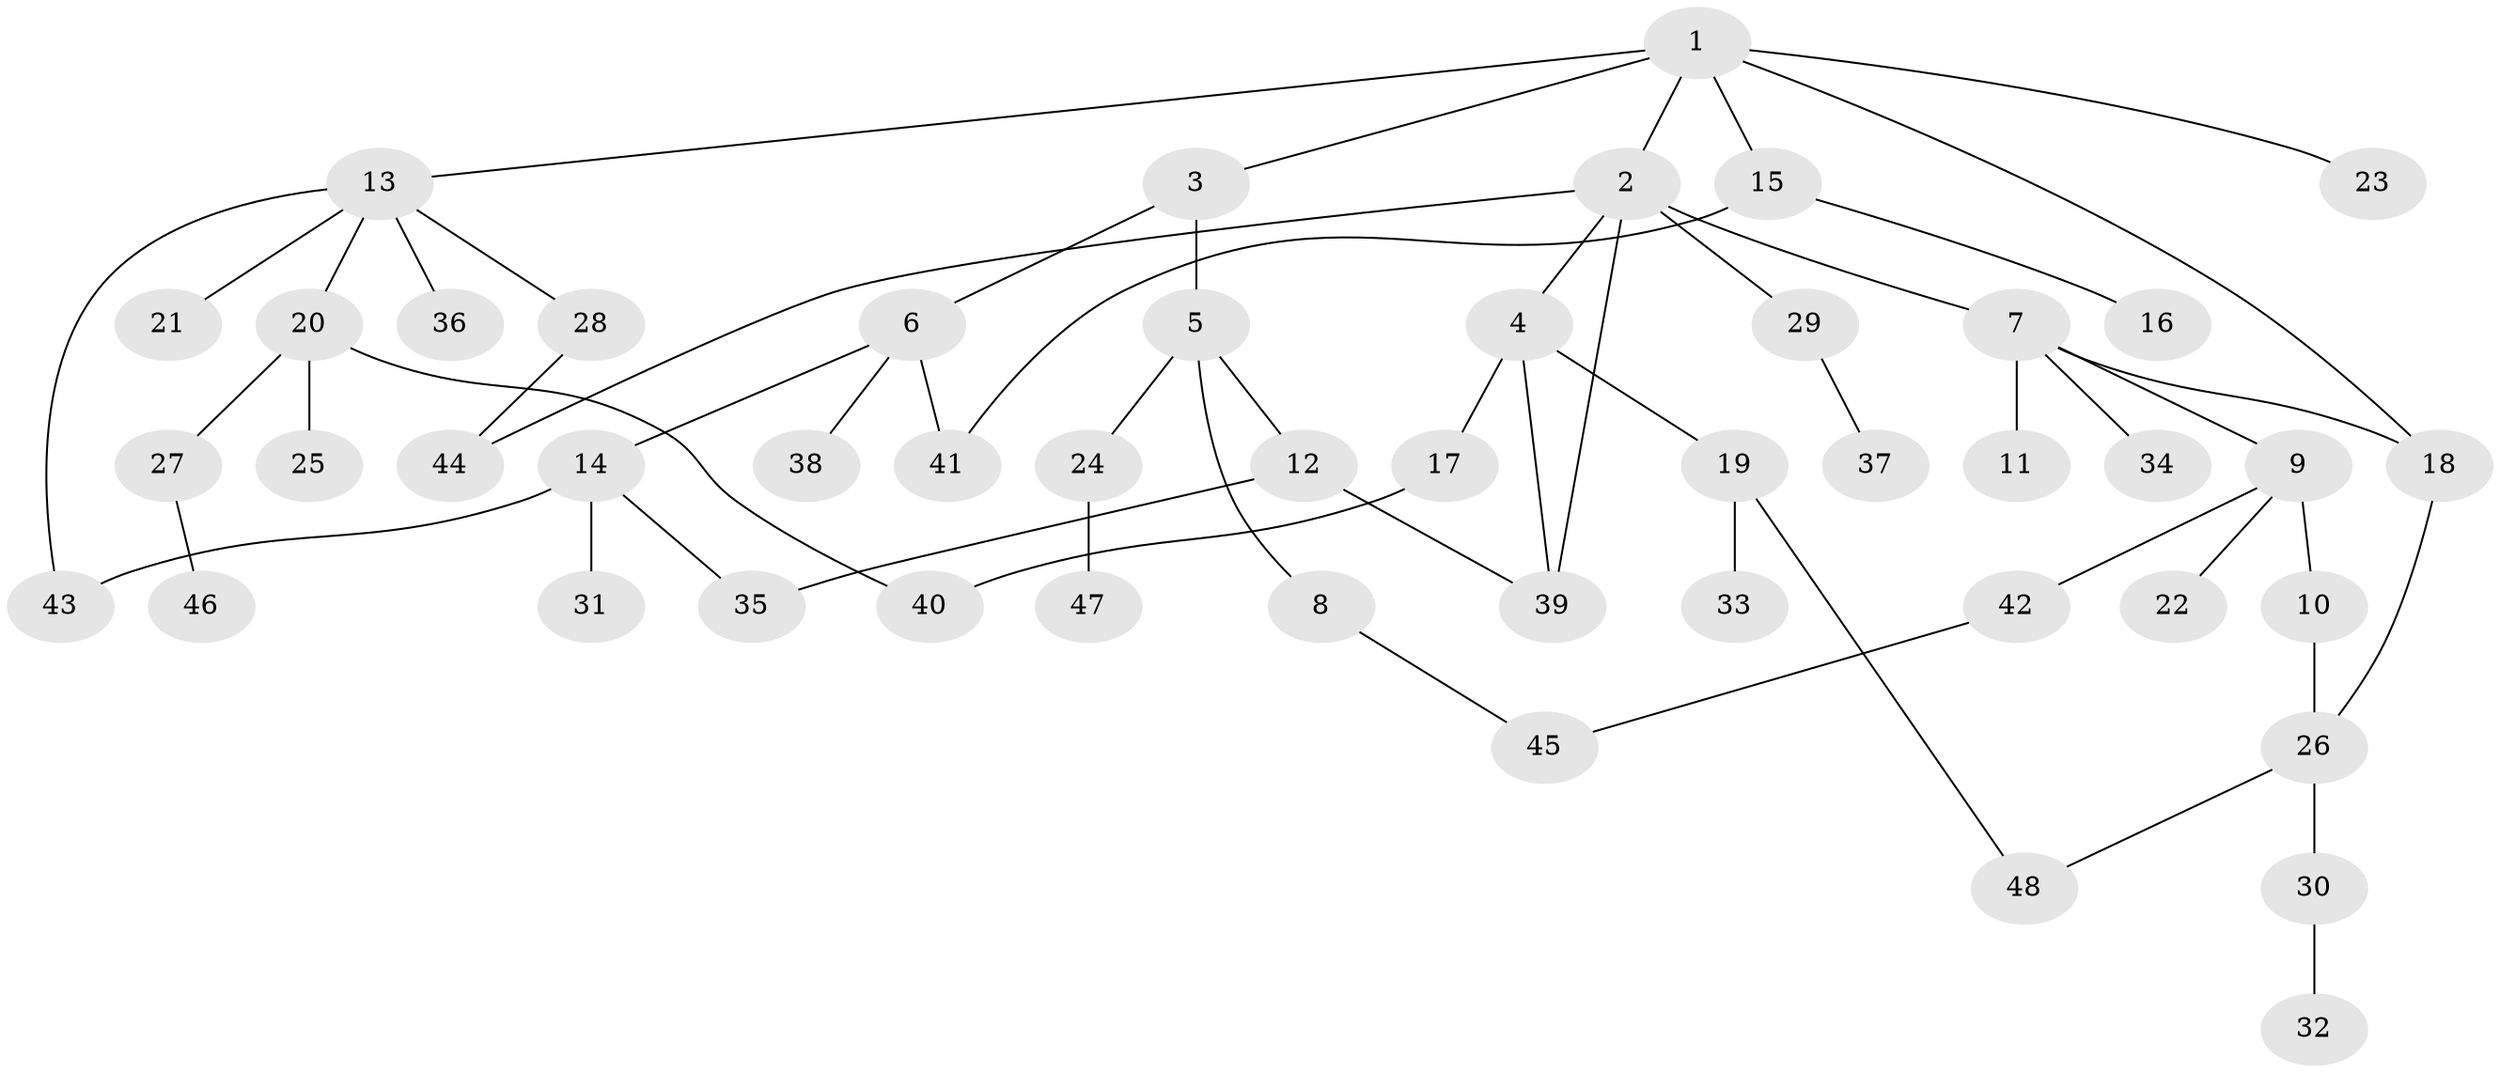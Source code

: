 // original degree distribution, {6: 0.012658227848101266, 5: 0.06329113924050633, 4: 0.0759493670886076, 2: 0.3291139240506329, 1: 0.34177215189873417, 3: 0.16455696202531644, 7: 0.012658227848101266}
// Generated by graph-tools (version 1.1) at 2025/49/03/04/25 22:49:10]
// undirected, 48 vertices, 58 edges
graph export_dot {
  node [color=gray90,style=filled];
  1;
  2;
  3;
  4;
  5;
  6;
  7;
  8;
  9;
  10;
  11;
  12;
  13;
  14;
  15;
  16;
  17;
  18;
  19;
  20;
  21;
  22;
  23;
  24;
  25;
  26;
  27;
  28;
  29;
  30;
  31;
  32;
  33;
  34;
  35;
  36;
  37;
  38;
  39;
  40;
  41;
  42;
  43;
  44;
  45;
  46;
  47;
  48;
  1 -- 2 [weight=1.0];
  1 -- 3 [weight=1.0];
  1 -- 13 [weight=1.0];
  1 -- 15 [weight=1.0];
  1 -- 18 [weight=1.0];
  1 -- 23 [weight=1.0];
  2 -- 4 [weight=1.0];
  2 -- 7 [weight=1.0];
  2 -- 29 [weight=1.0];
  2 -- 39 [weight=1.0];
  2 -- 44 [weight=1.0];
  3 -- 5 [weight=1.0];
  3 -- 6 [weight=1.0];
  4 -- 17 [weight=1.0];
  4 -- 19 [weight=1.0];
  4 -- 39 [weight=1.0];
  5 -- 8 [weight=1.0];
  5 -- 12 [weight=1.0];
  5 -- 24 [weight=1.0];
  6 -- 14 [weight=1.0];
  6 -- 38 [weight=1.0];
  6 -- 41 [weight=1.0];
  7 -- 9 [weight=1.0];
  7 -- 11 [weight=1.0];
  7 -- 18 [weight=1.0];
  7 -- 34 [weight=1.0];
  8 -- 45 [weight=1.0];
  9 -- 10 [weight=1.0];
  9 -- 22 [weight=1.0];
  9 -- 42 [weight=1.0];
  10 -- 26 [weight=1.0];
  12 -- 35 [weight=1.0];
  12 -- 39 [weight=1.0];
  13 -- 20 [weight=1.0];
  13 -- 21 [weight=1.0];
  13 -- 28 [weight=1.0];
  13 -- 36 [weight=1.0];
  13 -- 43 [weight=1.0];
  14 -- 31 [weight=1.0];
  14 -- 35 [weight=1.0];
  14 -- 43 [weight=1.0];
  15 -- 16 [weight=1.0];
  15 -- 41 [weight=1.0];
  17 -- 40 [weight=1.0];
  18 -- 26 [weight=1.0];
  19 -- 33 [weight=2.0];
  19 -- 48 [weight=1.0];
  20 -- 25 [weight=1.0];
  20 -- 27 [weight=1.0];
  20 -- 40 [weight=1.0];
  24 -- 47 [weight=1.0];
  26 -- 30 [weight=1.0];
  26 -- 48 [weight=1.0];
  27 -- 46 [weight=1.0];
  28 -- 44 [weight=1.0];
  29 -- 37 [weight=1.0];
  30 -- 32 [weight=1.0];
  42 -- 45 [weight=1.0];
}
